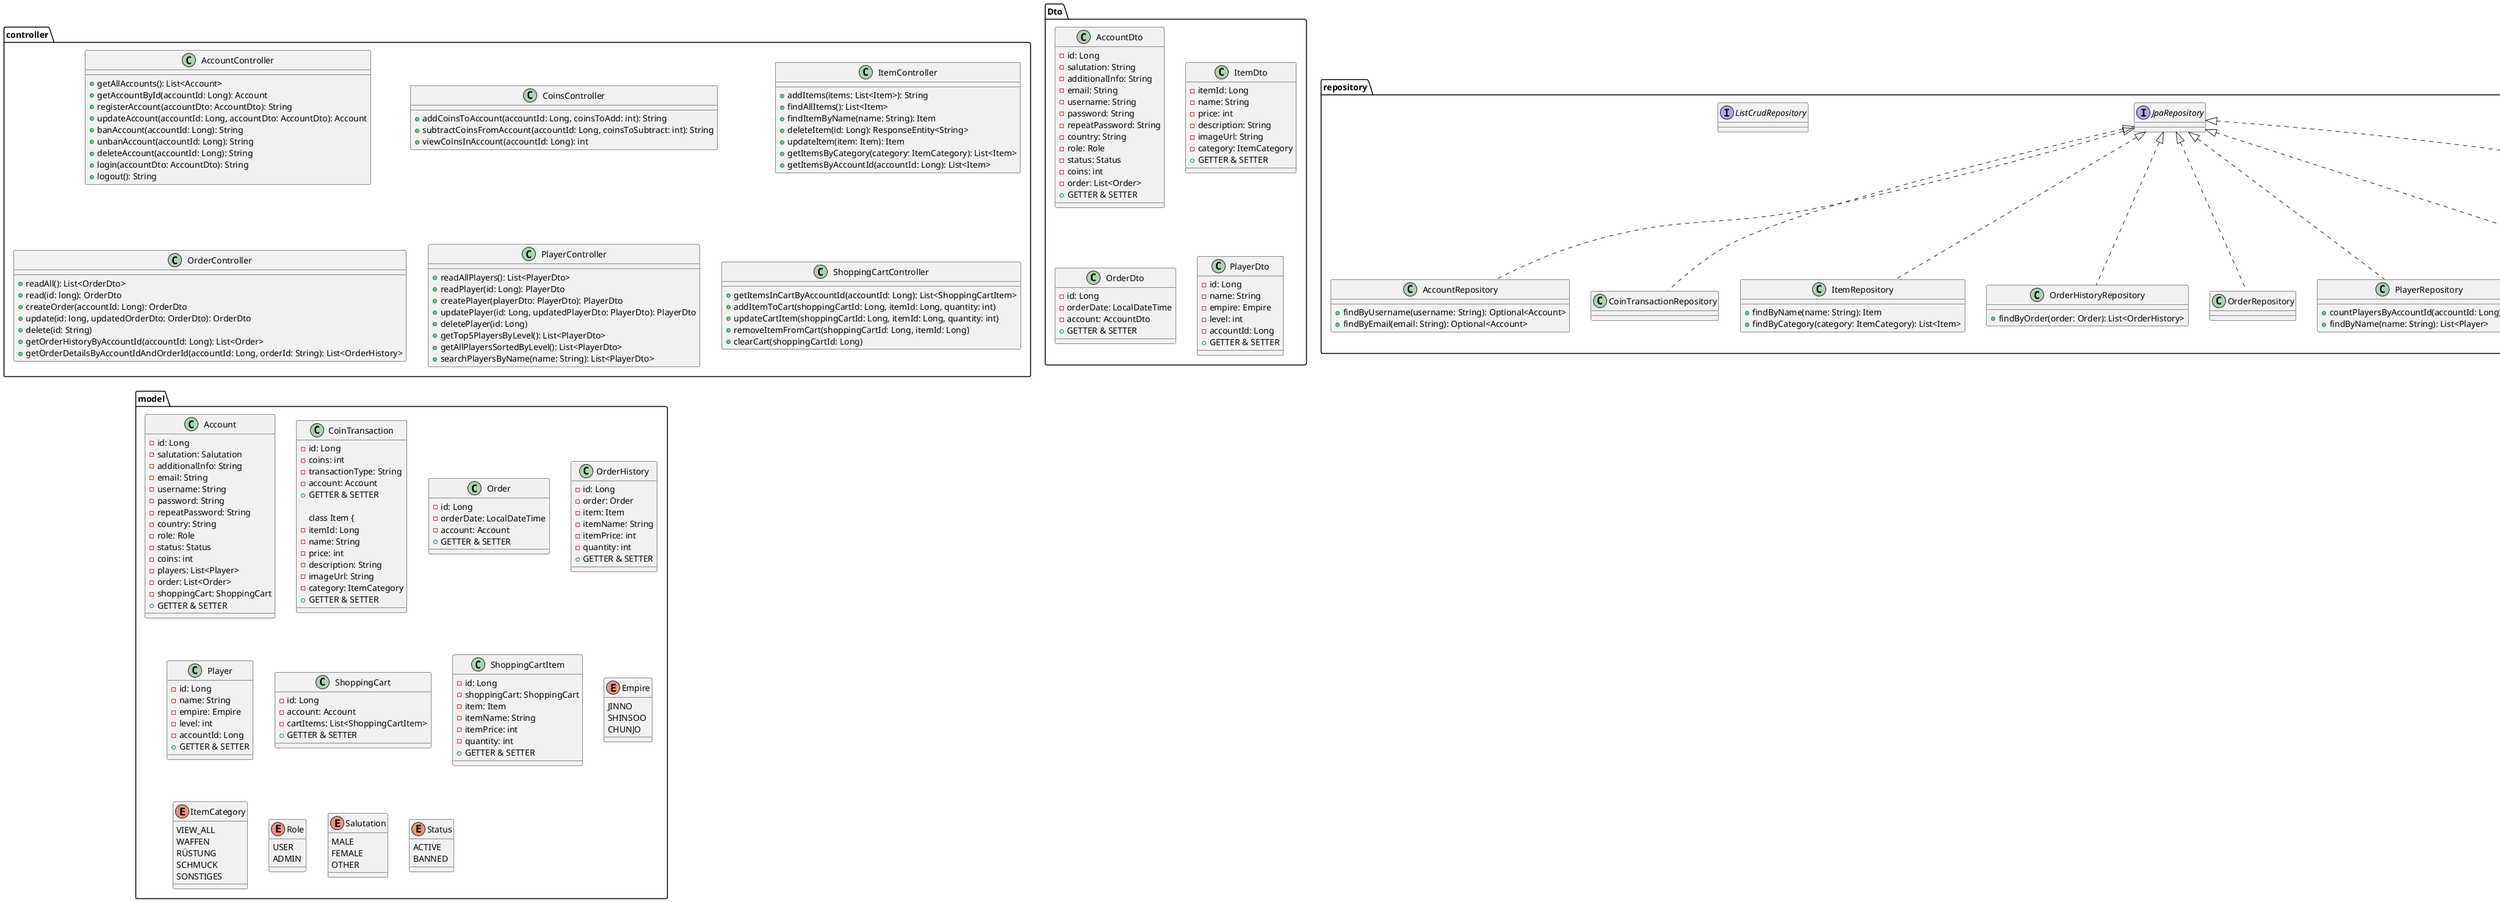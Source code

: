 @startuml

package "controller" {

    class AccountController {
        +getAllAccounts(): List<Account>
        +getAccountById(accountId: Long): Account
        +registerAccount(accountDto: AccountDto): String
        +updateAccount(accountId: Long, accountDto: AccountDto): Account
        +banAccount(accountId: Long): String
        +unbanAccount(accountId: Long): String
        +deleteAccount(accountId: Long): String
        +login(accountDto: AccountDto): String
        +logout(): String
    }

    class CoinsController {
        +addCoinsToAccount(accountId: Long, coinsToAdd: int): String
        +subtractCoinsFromAccount(accountId: Long, coinsToSubtract: int): String
        +viewCoinsInAccount(accountId: Long): int
    }

    class ItemController {
        +addItems(items: List<Item>): String
        +findAllItems(): List<Item>
        +findItemByName(name: String): Item
        +deleteItem(id: Long): ResponseEntity<String>
        +updateItem(item: Item): Item
        +getItemsByCategory(category: ItemCategory): List<Item>
        +getItemsByAccountId(accountId: Long): List<Item>
    }

    class OrderController {
        +readAll(): List<OrderDto>
        +read(id: long): OrderDto
        +createOrder(accountId: Long): OrderDto
        +update(id: long, updatedOrderDto: OrderDto): OrderDto
        +delete(id: String)
        +getOrderHistoryByAccountId(accountId: Long): List<Order>
        +getOrderDetailsByAccountIdAndOrderId(accountId: Long, orderId: String): List<OrderHistory>
    }

    class PlayerController {
        +readAllPlayers(): List<PlayerDto>
        +readPlayer(id: Long): PlayerDto
        +createPlayer(playerDto: PlayerDto): PlayerDto
        +updatePlayer(id: Long, updatedPlayerDto: PlayerDto): PlayerDto
        +deletePlayer(id: Long)
        +getTop5PlayersByLevel(): List<PlayerDto>
        +getAllPlayersSortedByLevel(): List<PlayerDto>
        +searchPlayersByName(name: String): List<PlayerDto>
    }

    class ShoppingCartController {
        +getItemsInCartByAccountId(accountId: Long): List<ShoppingCartItem>
        +addItemToCart(shoppingCartId: Long, itemId: Long, quantity: int)
        +updateCartItem(shoppingCartId: Long, itemId: Long, quantity: int)
        +removeItemFromCart(shoppingCartId: Long, itemId: Long)
        +clearCart(shoppingCartId: Long)
    }

}

package "Dto" {

    class AccountDto {
        -id: Long
        -salutation: String
        -additionalInfo: String
        -email: String
        -username: String
        -password: String
        -repeatPassword: String
        -country: String
        -role: Role
        -status: Status
        -coins: int
        -order: List<Order>
        +GETTER & SETTER
    }

    class ItemDto {
        -itemId: Long
        -name: String
        -price: int
        -description: String
        -imageUrl: String
        -category: ItemCategory
        +GETTER & SETTER
    }

    class OrderDto {
        -id: Long
        -orderDate: LocalDateTime
        -account: AccountDto
        +GETTER & SETTER
    }

    class PlayerDto {
        -id: Long
        -name: String
        -empire: Empire
        -level: int
        -accountId: Long
        +GETTER & SETTER
    }

}

package "model" {

    class Account {
        -id: Long
        -salutation: Salutation
        -additionalInfo: String
        -email: String
        -username: String
        -password: String
        -repeatPassword: String
        -country: String
        -role: Role
        -status: Status
        -coins: int
        -players: List<Player>
        -order: List<Order>
        -shoppingCart: ShoppingCart
        +GETTER & SETTER
    }

    class CoinTransaction {
            -id: Long
            -coins: int
            -transactionType: String
            -account: Account
            +GETTER & SETTER

    class Item {
        -itemId: Long
        -name: String
        -price: int
        -description: String
        -imageUrl: String
        -category: ItemCategory
        +GETTER & SETTER
    }

    class Order {
        -id: Long
        -orderDate: LocalDateTime
        -account: Account
        +GETTER & SETTER
    }

    class OrderHistory {
        -id: Long
        -order: Order
        -item: Item
        -itemName: String
        -itemPrice: int
        -quantity: int
        +GETTER & SETTER
    }

    class Player {
        -id: Long
        -name: String
        -empire: Empire
        -level: int
        -accountId: Long
        +GETTER & SETTER
    }

    class ShoppingCart {
        -id: Long
        -account: Account
        -cartItems: List<ShoppingCartItem>
        +GETTER & SETTER
    }

    class ShoppingCartItem {
        -id: Long
        -shoppingCart: ShoppingCart
        -item: Item
        -itemName: String
        -itemPrice: int
        -quantity: int
        +GETTER & SETTER
    }

    enum Empire {
        JINNO
        SHINSOO
        CHUNJO
    }

    enum ItemCategory {
        VIEW_ALL
        WAFFEN
        RÜSTUNG
        SCHMUCK
        SONSTIGES
    }

    enum Role {
        USER
        ADMIN
    }

    enum Salutation {
        MALE
        FEMALE
        OTHER
    }

    enum Status {
        ACTIVE
        BANNED
    }

}

package "repository" {

    interface JpaRepository
    interface ListCrudRepository
    interface JpaRepository

    class AccountRepository {
        +findByUsername(username: String): Optional<Account>
        +findByEmail(email: String): Optional<Account>
    }

    class CoinTransactionRepository

    class ItemRepository {
        +findByName(name: String): Item
        +findByCategory(category: ItemCategory): List<Item>
    }

    class OrderHistoryRepository {
        +findByOrder(order: Order): List<OrderHistory>
    }

    class OrderRepository

    class PlayerRepository {
        +countPlayersByAccountId(accountId: Long): int
        +findByName(name: String): List<Player>
    }

    class ShoppingCartItemRepository {
        +findAllByShoppingCartAccountId(accountId: Long): List<ShoppingCartItem>
        +findByShoppingCartIdAndItemId(shoppingCartId: Long, itemId: Long): Optional<ShoppingCartItem>
        +deleteAllByShoppingCartId(shoppingCartId: Long): void
        +deleteAllByIdIn(ids: List<Long>): void
    }

    class ShoppingCartRepository {
        +findByAccountId(accountId: Long): Optional<ShoppingCart>
    }

    JpaRepository <|.. AccountRepository
    JpaRepository <|.. CoinTransactionRepository
    JpaRepository <|.. ItemRepository
    JpaRepository <|.. OrderHistoryRepository
    JpaRepository <|.. OrderRepository
    JpaRepository <|.. PlayerRepository
    JpaRepository <|.. ShoppingCartItemRepository
    JpaRepository <|.. ShoppingCartRepository

}

@enduml
